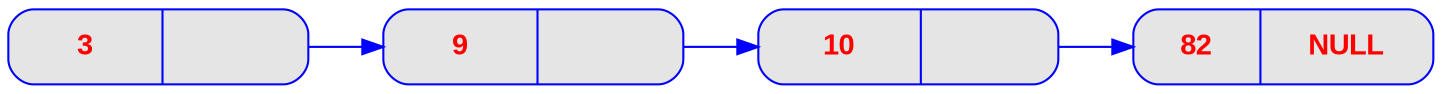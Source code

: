 digraph liste { 
graph [ 
	rankdir = "LR" 
] 

node [ 
	fontname = "Arial bold"
	fontsize = "14" 
	fontcolor = "red" 
	style = "rounded, filled" 
	shape = "record" 
	fillcolor = "grey90" 
	color = "blue" 
	width = "2" 
] 

edge [ 
	color = "blue" 
] 


 
"ID_0001" [label = "{ 3 | <next> }"]; 
"ID_0001" : next -> "ID_0002" ; 
"ID_0002" [label = "{ 9 | <next> }"]; 
"ID_0002" : next -> "ID_0003" ; 
"ID_0003" [label = "{ 10 | <next> }"]; 
"ID_0003" : next -> "ID_0004" ; 
"ID_0004" [label = "{ 82 | <next> NULL}"]; 
}